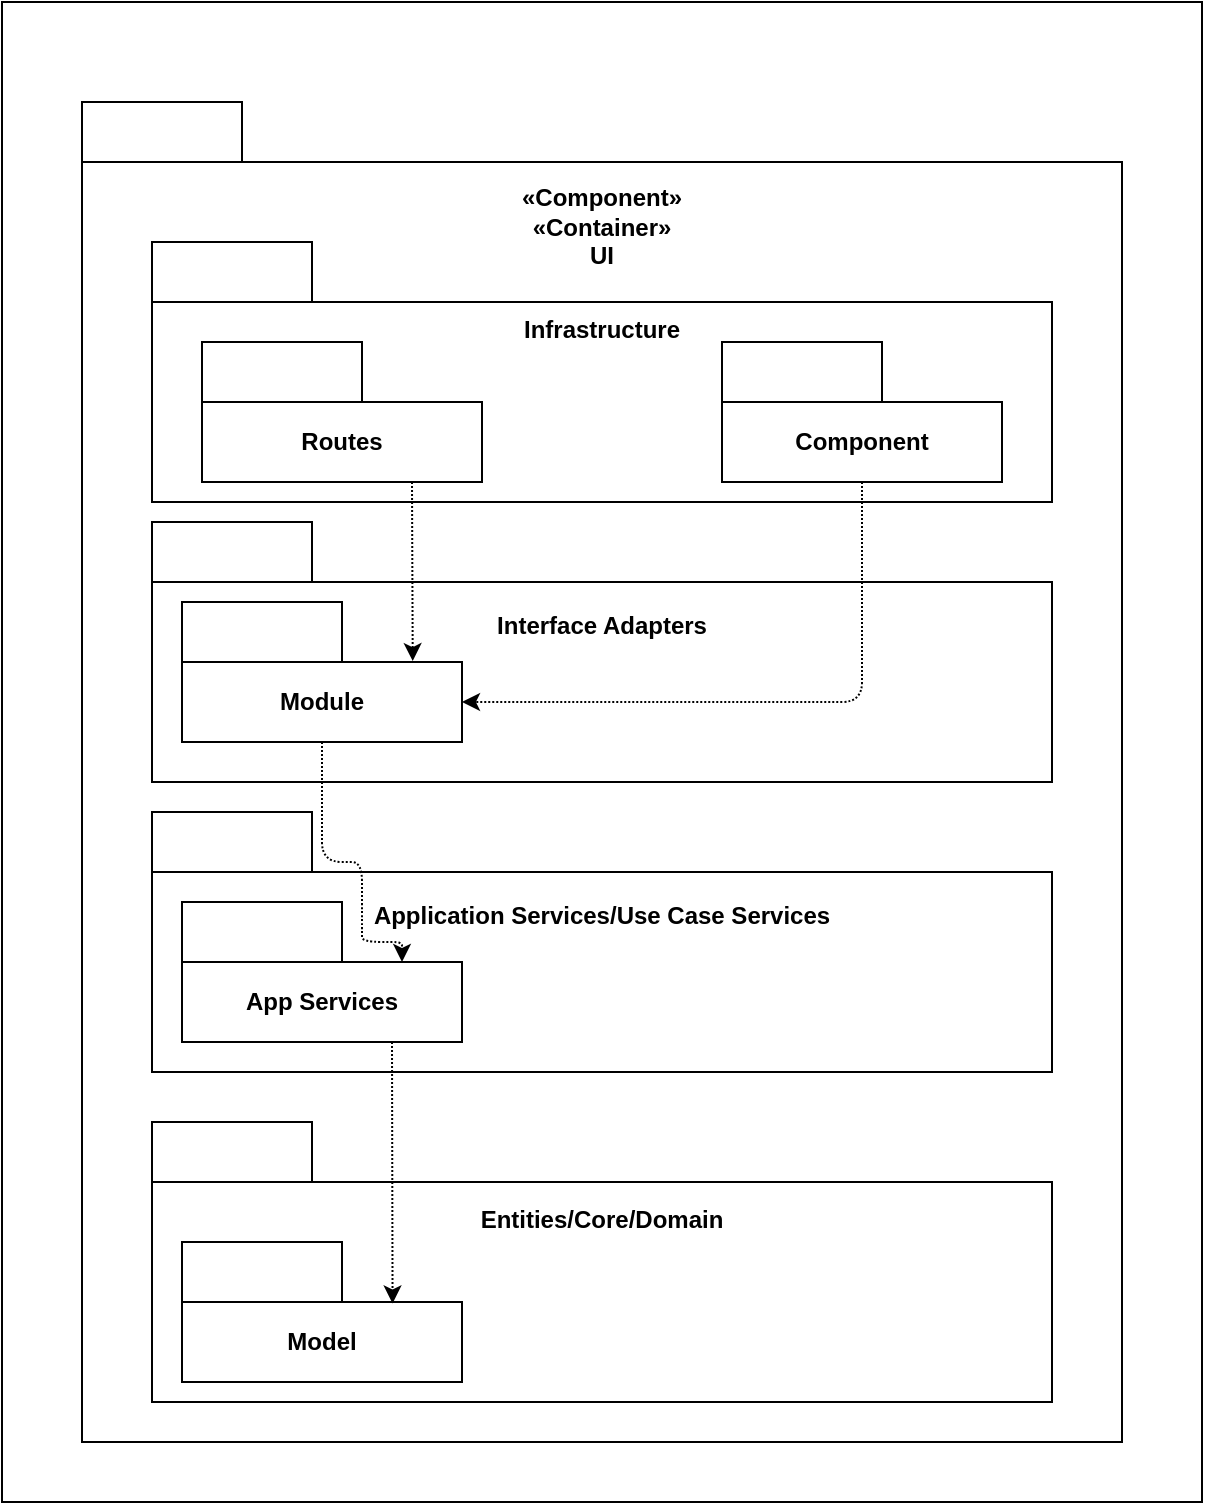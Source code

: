 <mxfile>
    <diagram name="Página-1" id="iKfUgNALWTnXrO9Doz9I">
        <mxGraphModel dx="1303" dy="1113" grid="1" gridSize="10" guides="1" tooltips="1" connect="1" arrows="1" fold="1" page="1" pageScale="1" pageWidth="827" pageHeight="1169" math="0" shadow="0">
            <root>
                <mxCell id="0"/>
                <mxCell id="2" value="Untitled Layer" parent="0"/>
                <mxCell id="3" value="" style="rounded=0;whiteSpace=wrap;html=1;" vertex="1" parent="2">
                    <mxGeometry x="350" y="370" width="120" height="60" as="geometry"/>
                </mxCell>
                <mxCell id="4" value="" style="rounded=0;whiteSpace=wrap;html=1;" vertex="1" parent="2">
                    <mxGeometry x="70" y="50" width="600" height="750" as="geometry"/>
                </mxCell>
                <mxCell id="8" style="edgeStyle=none;jumpSize=6;html=1;entryX=0;entryY=0;entryDx=140;entryDy=50;entryPerimeter=0;dashed=1;dashPattern=1 1;strokeColor=default;" edge="1" parent="2" source="weTy9TFO6DfbXXaI_5BX-4" target="weTy9TFO6DfbXXaI_5BX-6">
                    <mxGeometry relative="1" as="geometry">
                        <Array as="points">
                            <mxPoint x="500" y="400"/>
                        </Array>
                    </mxGeometry>
                </mxCell>
                <mxCell id="1" parent="0"/>
                <mxCell id="weTy9TFO6DfbXXaI_5BX-1" value="&lt;div&gt;«Component»&lt;/div&gt;&lt;div&gt;«Container»&lt;/div&gt;&lt;div&gt;UI&lt;/div&gt;&lt;div&gt;&lt;br&gt;&lt;/div&gt;&lt;div&gt;&lt;br&gt;&lt;/div&gt;&lt;div&gt;&lt;br&gt;&lt;/div&gt;&lt;div&gt;&lt;br&gt;&lt;/div&gt;&lt;div&gt;&lt;br&gt;&lt;/div&gt;&lt;div&gt;&lt;br&gt;&lt;/div&gt;&lt;div&gt;&lt;br&gt;&lt;/div&gt;&lt;div&gt;&lt;br&gt;&lt;/div&gt;&lt;div&gt;&lt;br&gt;&lt;/div&gt;&lt;div&gt;&lt;br&gt;&lt;/div&gt;&lt;div&gt;&lt;br&gt;&lt;/div&gt;&lt;div&gt;&lt;br&gt;&lt;/div&gt;&lt;div&gt;&lt;br&gt;&lt;/div&gt;&lt;div&gt;&lt;br&gt;&lt;/div&gt;&lt;div&gt;&lt;br&gt;&lt;/div&gt;&lt;div&gt;&lt;br&gt;&lt;/div&gt;&lt;div&gt;&lt;br&gt;&lt;/div&gt;&lt;div&gt;&lt;br&gt;&lt;/div&gt;&lt;div&gt;&lt;br&gt;&lt;/div&gt;&lt;div&gt;&lt;br&gt;&lt;/div&gt;&lt;div&gt;&lt;br&gt;&lt;/div&gt;&lt;div&gt;&lt;br&gt;&lt;/div&gt;&lt;div&gt;&lt;br&gt;&lt;/div&gt;&lt;div&gt;&lt;br&gt;&lt;/div&gt;&lt;div&gt;&lt;br&gt;&lt;/div&gt;&lt;div&gt;&lt;br&gt;&lt;/div&gt;&lt;div&gt;&lt;br&gt;&lt;/div&gt;&lt;div&gt;&lt;br&gt;&lt;/div&gt;&lt;div&gt;&lt;br&gt;&lt;/div&gt;&lt;div&gt;&lt;br&gt;&lt;/div&gt;&lt;div&gt;&lt;br&gt;&lt;/div&gt;&lt;div&gt;&lt;br&gt;&lt;/div&gt;&lt;div&gt;&lt;br&gt;&lt;/div&gt;&lt;div&gt;&lt;br&gt;&lt;/div&gt;&lt;div&gt;&lt;br&gt;&lt;/div&gt;&lt;div&gt;&lt;br&gt;&lt;/div&gt;&lt;div&gt;&lt;br&gt;&lt;/div&gt;&lt;div&gt;&lt;br&gt;&lt;/div&gt;&lt;div&gt;&lt;br&gt;&lt;/div&gt;&lt;div&gt;&lt;br&gt;&lt;/div&gt;" style="shape=folder;fontStyle=1;tabWidth=80;tabHeight=30;tabPosition=left;html=1;boundedLbl=1;whiteSpace=wrap;" parent="1" vertex="1">
                    <mxGeometry x="110" y="100" width="520" height="670" as="geometry"/>
                </mxCell>
                <mxCell id="weTy9TFO6DfbXXaI_5BX-2" value="Infrastructure&lt;div&gt;&lt;br&gt;&lt;/div&gt;&lt;div&gt;&lt;br&gt;&lt;/div&gt;&lt;div&gt;&lt;br&gt;&lt;/div&gt;&lt;div&gt;&lt;br&gt;&lt;/div&gt;&lt;div&gt;&lt;br&gt;&lt;/div&gt;" style="shape=folder;fontStyle=1;tabWidth=80;tabHeight=30;tabPosition=left;html=1;boundedLbl=1;whiteSpace=wrap;" parent="1" vertex="1">
                    <mxGeometry x="145" y="170" width="450" height="130" as="geometry"/>
                </mxCell>
                <mxCell id="weTy9TFO6DfbXXaI_5BX-3" value="Routes" style="shape=folder;fontStyle=1;tabWidth=80;tabHeight=30;tabPosition=left;html=1;boundedLbl=1;whiteSpace=wrap;" parent="1" vertex="1">
                    <mxGeometry x="170" y="220" width="140" height="70" as="geometry"/>
                </mxCell>
                <mxCell id="weTy9TFO6DfbXXaI_5BX-4" value="Component" style="shape=folder;fontStyle=1;tabWidth=80;tabHeight=30;tabPosition=left;html=1;boundedLbl=1;whiteSpace=wrap;" parent="1" vertex="1">
                    <mxGeometry x="430" y="220" width="140" height="70" as="geometry"/>
                </mxCell>
                <mxCell id="weTy9TFO6DfbXXaI_5BX-5" value="&lt;div&gt;Interface Adapters&lt;/div&gt;&lt;div&gt;&lt;br&gt;&lt;/div&gt;&lt;div&gt;&lt;br&gt;&lt;/div&gt;&lt;div&gt;&lt;br&gt;&lt;/div&gt;&lt;div&gt;&lt;br&gt;&lt;/div&gt;" style="shape=folder;fontStyle=1;tabWidth=80;tabHeight=30;tabPosition=left;html=1;boundedLbl=1;whiteSpace=wrap;" parent="1" vertex="1">
                    <mxGeometry x="145" y="310" width="450" height="130" as="geometry"/>
                </mxCell>
                <mxCell id="weTy9TFO6DfbXXaI_5BX-8" value="&lt;div&gt;Application Services/Use Case Services&lt;/div&gt;&lt;div&gt;&lt;br&gt;&lt;/div&gt;&lt;div&gt;&lt;br&gt;&lt;/div&gt;&lt;div&gt;&lt;br&gt;&lt;/div&gt;&lt;div&gt;&lt;br&gt;&lt;/div&gt;" style="shape=folder;fontStyle=1;tabWidth=80;tabHeight=30;tabPosition=left;html=1;boundedLbl=1;whiteSpace=wrap;" parent="1" vertex="1">
                    <mxGeometry x="145" y="455" width="450" height="130" as="geometry"/>
                </mxCell>
                <mxCell id="weTy9TFO6DfbXXaI_5BX-9" value="App Services" style="shape=folder;fontStyle=1;tabWidth=80;tabHeight=30;tabPosition=left;html=1;boundedLbl=1;whiteSpace=wrap;" parent="1" vertex="1">
                    <mxGeometry x="160" y="500" width="140" height="70" as="geometry"/>
                </mxCell>
                <mxCell id="weTy9TFO6DfbXXaI_5BX-10" value="&lt;div&gt;Entities/Core/Domain&lt;/div&gt;&lt;div&gt;&lt;br&gt;&lt;/div&gt;&lt;div&gt;&lt;br&gt;&lt;/div&gt;&lt;div&gt;&lt;br&gt;&lt;/div&gt;&lt;div&gt;&lt;br&gt;&lt;/div&gt;&lt;div&gt;&lt;br&gt;&lt;/div&gt;" style="shape=folder;fontStyle=1;tabWidth=80;tabHeight=30;tabPosition=left;html=1;boundedLbl=1;whiteSpace=wrap;" parent="1" vertex="1">
                    <mxGeometry x="145" y="610" width="450" height="140" as="geometry"/>
                </mxCell>
                <mxCell id="weTy9TFO6DfbXXaI_5BX-12" value="Model" style="shape=folder;fontStyle=1;tabWidth=80;tabHeight=30;tabPosition=left;html=1;boundedLbl=1;whiteSpace=wrap;" parent="1" vertex="1">
                    <mxGeometry x="160" y="670" width="140" height="70" as="geometry"/>
                </mxCell>
                <mxCell id="10" style="edgeStyle=none;jumpSize=6;html=1;entryX=0;entryY=0;entryDx=110;entryDy=30;entryPerimeter=0;dashed=1;dashPattern=1 1;strokeColor=default;exitX=0.5;exitY=1;exitDx=0;exitDy=0;exitPerimeter=0;" edge="1" parent="1" source="weTy9TFO6DfbXXaI_5BX-6" target="weTy9TFO6DfbXXaI_5BX-9">
                    <mxGeometry relative="1" as="geometry">
                        <Array as="points">
                            <mxPoint x="230" y="480"/>
                            <mxPoint x="250" y="480"/>
                            <mxPoint x="250" y="510"/>
                            <mxPoint x="250" y="520"/>
                            <mxPoint x="270" y="520"/>
                        </Array>
                    </mxGeometry>
                </mxCell>
                <mxCell id="weTy9TFO6DfbXXaI_5BX-6" value="Module" style="shape=folder;fontStyle=1;tabWidth=80;tabHeight=30;tabPosition=left;html=1;boundedLbl=1;whiteSpace=wrap;" parent="1" vertex="1">
                    <mxGeometry x="160" y="350" width="140" height="70" as="geometry"/>
                </mxCell>
                <mxCell id="7" style="edgeStyle=none;html=1;exitX=0.75;exitY=1;exitDx=0;exitDy=0;exitPerimeter=0;entryX=0.824;entryY=0.422;entryDx=0;entryDy=0;entryPerimeter=0;dashed=1;dashPattern=1 1;strokeColor=default;jumpSize=6;" edge="1" parent="1" source="weTy9TFO6DfbXXaI_5BX-3" target="weTy9TFO6DfbXXaI_5BX-6">
                    <mxGeometry relative="1" as="geometry"/>
                </mxCell>
                <mxCell id="9" style="edgeStyle=none;jumpSize=6;html=1;entryX=0;entryY=0;entryDx=140;entryDy=50;entryPerimeter=0;dashed=1;dashPattern=1 1;strokeColor=default;" edge="1" parent="1" source="weTy9TFO6DfbXXaI_5BX-4" target="weTy9TFO6DfbXXaI_5BX-6">
                    <mxGeometry relative="1" as="geometry">
                        <Array as="points">
                            <mxPoint x="500" y="400"/>
                        </Array>
                    </mxGeometry>
                </mxCell>
                <mxCell id="11" style="edgeStyle=none;jumpSize=6;html=1;exitX=0.75;exitY=1;exitDx=0;exitDy=0;exitPerimeter=0;entryX=0.752;entryY=0.439;entryDx=0;entryDy=0;entryPerimeter=0;dashed=1;dashPattern=1 1;strokeColor=default;" edge="1" parent="1" source="weTy9TFO6DfbXXaI_5BX-9" target="weTy9TFO6DfbXXaI_5BX-12">
                    <mxGeometry relative="1" as="geometry"/>
                </mxCell>
            </root>
        </mxGraphModel>
    </diagram>
</mxfile>